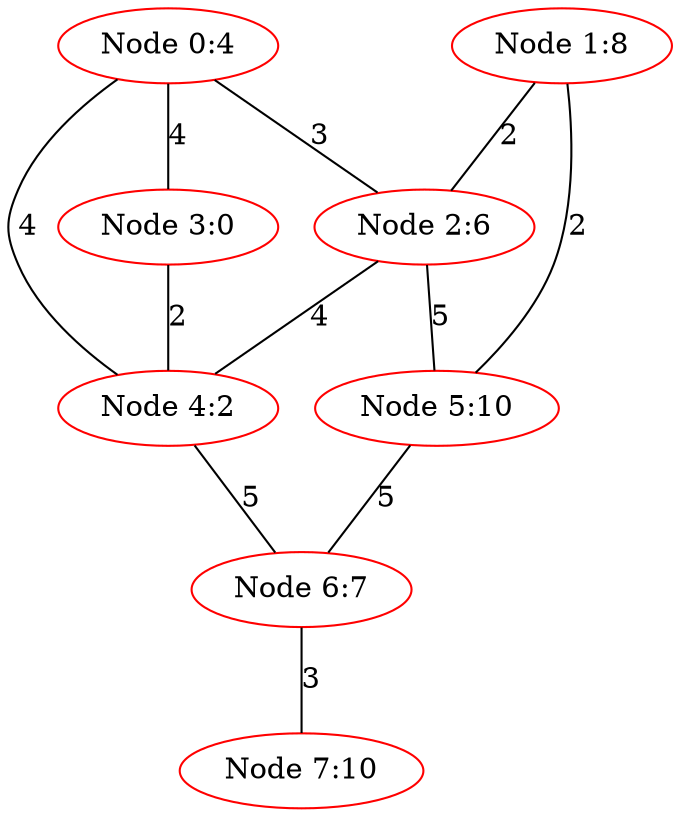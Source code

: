 graph DijkstraUndirected {
"Node 0:4" -- {"Node 2:6"} [label="3"]
"Node 0:4" -- {"Node 3:0"} [label="4"]
"Node 0:4" -- {"Node 4:2"} [label="4"]
"Node 1:8" -- {"Node 2:6"} [label="2"]
"Node 1:8" -- {"Node 5:10"} [label="2"]
"Node 2:6" -- {"Node 4:2"} [label="4"]
"Node 2:6" -- {"Node 5:10"} [label="5"]
"Node 3:0" -- {"Node 4:2"} [label="2"]
"Node 4:2" -- {"Node 6:7"} [label="5"]
"Node 5:10" -- {"Node 6:7"} [label="5"]
"Node 6:7" -- {"Node 7:10"} [label="3"]
"Node 0:4" [color=red]
"Node 1:8" [color=red]
"Node 2:6" [color=red]
"Node 3:0" [color=red]
"Node 4:2" [color=red]
"Node 5:10" [color=red]
"Node 6:7" [color=red]
"Node 7:10" [color=red]
}
